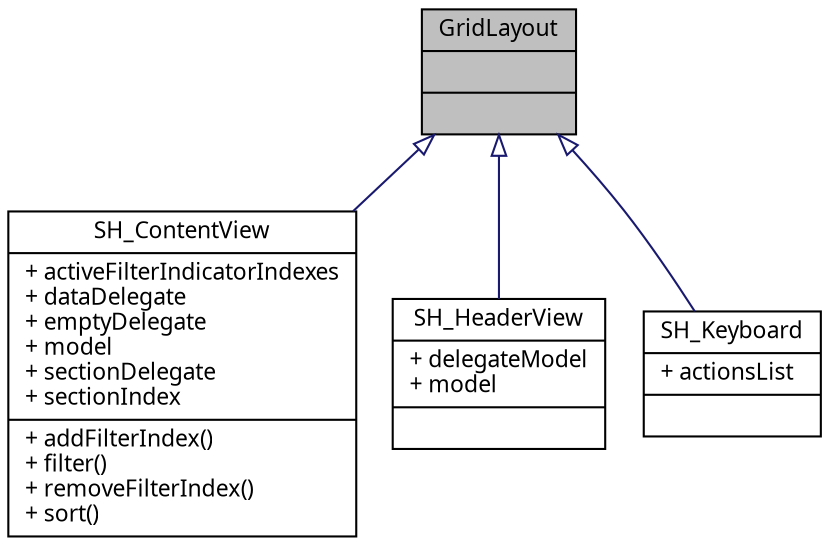 digraph "GridLayout"
{
 // INTERACTIVE_SVG=YES
  bgcolor="transparent";
  edge [fontname="Verdana",fontsize="11",labelfontname="Verdana",labelfontsize="11"];
  node [fontname="Verdana",fontsize="11",shape=record];
  Node1 [label="{GridLayout\n||}",height=0.2,width=0.4,color="black", fillcolor="grey75", style="filled" fontcolor="black"];
  Node1 -> Node2 [dir="back",color="midnightblue",fontsize="11",style="solid",arrowtail="onormal",fontname="Verdana"];
  Node2 [label="{SH_ContentView\n|+ activeFilterIndicatorIndexes\l+ dataDelegate\l+ emptyDelegate\l+ model\l+ sectionDelegate\l+ sectionIndex\l|+ addFilterIndex()\l+ filter()\l+ removeFilterIndex()\l+ sort()\l}",height=0.2,width=0.4,color="black",URL="$classSH__ContentView.html"];
  Node1 -> Node3 [dir="back",color="midnightblue",fontsize="11",style="solid",arrowtail="onormal",fontname="Verdana"];
  Node3 [label="{SH_HeaderView\n|+ delegateModel\l+ model\l|}",height=0.2,width=0.4,color="black",URL="$classSH__HeaderView.html"];
  Node1 -> Node4 [dir="back",color="midnightblue",fontsize="11",style="solid",arrowtail="onormal",fontname="Verdana"];
  Node4 [label="{SH_Keyboard\n|+ actionsList\l|}",height=0.2,width=0.4,color="black",URL="$classSH__Keyboard.html"];
}
